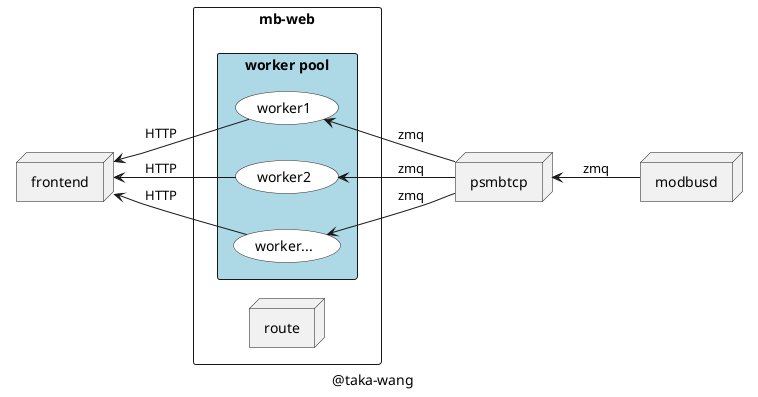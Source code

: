 @startuml

node frontend
node psmbtcp
rectangle "mb-web" {
    node route
    rectangle "worker pool" #LightBlue{
        Usecase worker1 #FFF
        Usecase worker2 #FFF
        Usecase worker... #FFF
    }
}

node modbusd

left to right direction

frontend <-- worker1 : HTTP
frontend <-- worker2 : HTTP
frontend <-- worker... : HTTP
worker1 <-- psmbtcp : zmq
worker2 <-- psmbtcp : zmq
worker... <-- psmbtcp : zmq

psmbtcp <-- modbusd : zmq



caption @taka-wang

@enduml